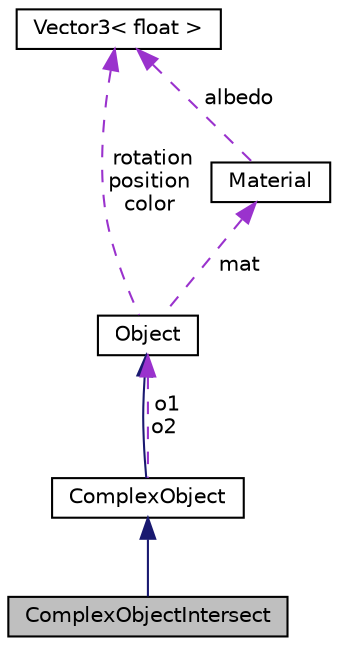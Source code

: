 digraph "ComplexObjectIntersect"
{
 // LATEX_PDF_SIZE
  edge [fontname="Helvetica",fontsize="10",labelfontname="Helvetica",labelfontsize="10"];
  node [fontname="Helvetica",fontsize="10",shape=record];
  Node1 [label="ComplexObjectIntersect",height=0.2,width=0.4,color="black", fillcolor="grey75", style="filled", fontcolor="black",tooltip="Classe permettant de creer l'intersection de 2 objets primitifs."];
  Node2 -> Node1 [dir="back",color="midnightblue",fontsize="10",style="solid",fontname="Helvetica"];
  Node2 [label="ComplexObject",height=0.2,width=0.4,color="black", fillcolor="white", style="filled",URL="$classComplexObject.html",tooltip="Super-classe abstraite d'objets complexes."];
  Node3 -> Node2 [dir="back",color="midnightblue",fontsize="10",style="solid",fontname="Helvetica"];
  Node3 [label="Object",height=0.2,width=0.4,color="black", fillcolor="white", style="filled",URL="$classObject.html",tooltip="Super-classe Abstraite d'objets primitif."];
  Node4 -> Node3 [dir="back",color="darkorchid3",fontsize="10",style="dashed",label=" mat" ,fontname="Helvetica"];
  Node4 [label="Material",height=0.2,width=0.4,color="black", fillcolor="white", style="filled",URL="$classMaterial.html",tooltip="Classe des types de lumiere."];
  Node5 -> Node4 [dir="back",color="darkorchid3",fontsize="10",style="dashed",label=" albedo" ,fontname="Helvetica"];
  Node5 [label="Vector3\< float \>",height=0.2,width=0.4,color="black", fillcolor="white", style="filled",URL="$classVector3.html",tooltip=" "];
  Node5 -> Node3 [dir="back",color="darkorchid3",fontsize="10",style="dashed",label=" rotation\nposition\ncolor" ,fontname="Helvetica"];
  Node3 -> Node2 [dir="back",color="darkorchid3",fontsize="10",style="dashed",label=" o1\no2" ,fontname="Helvetica"];
}
